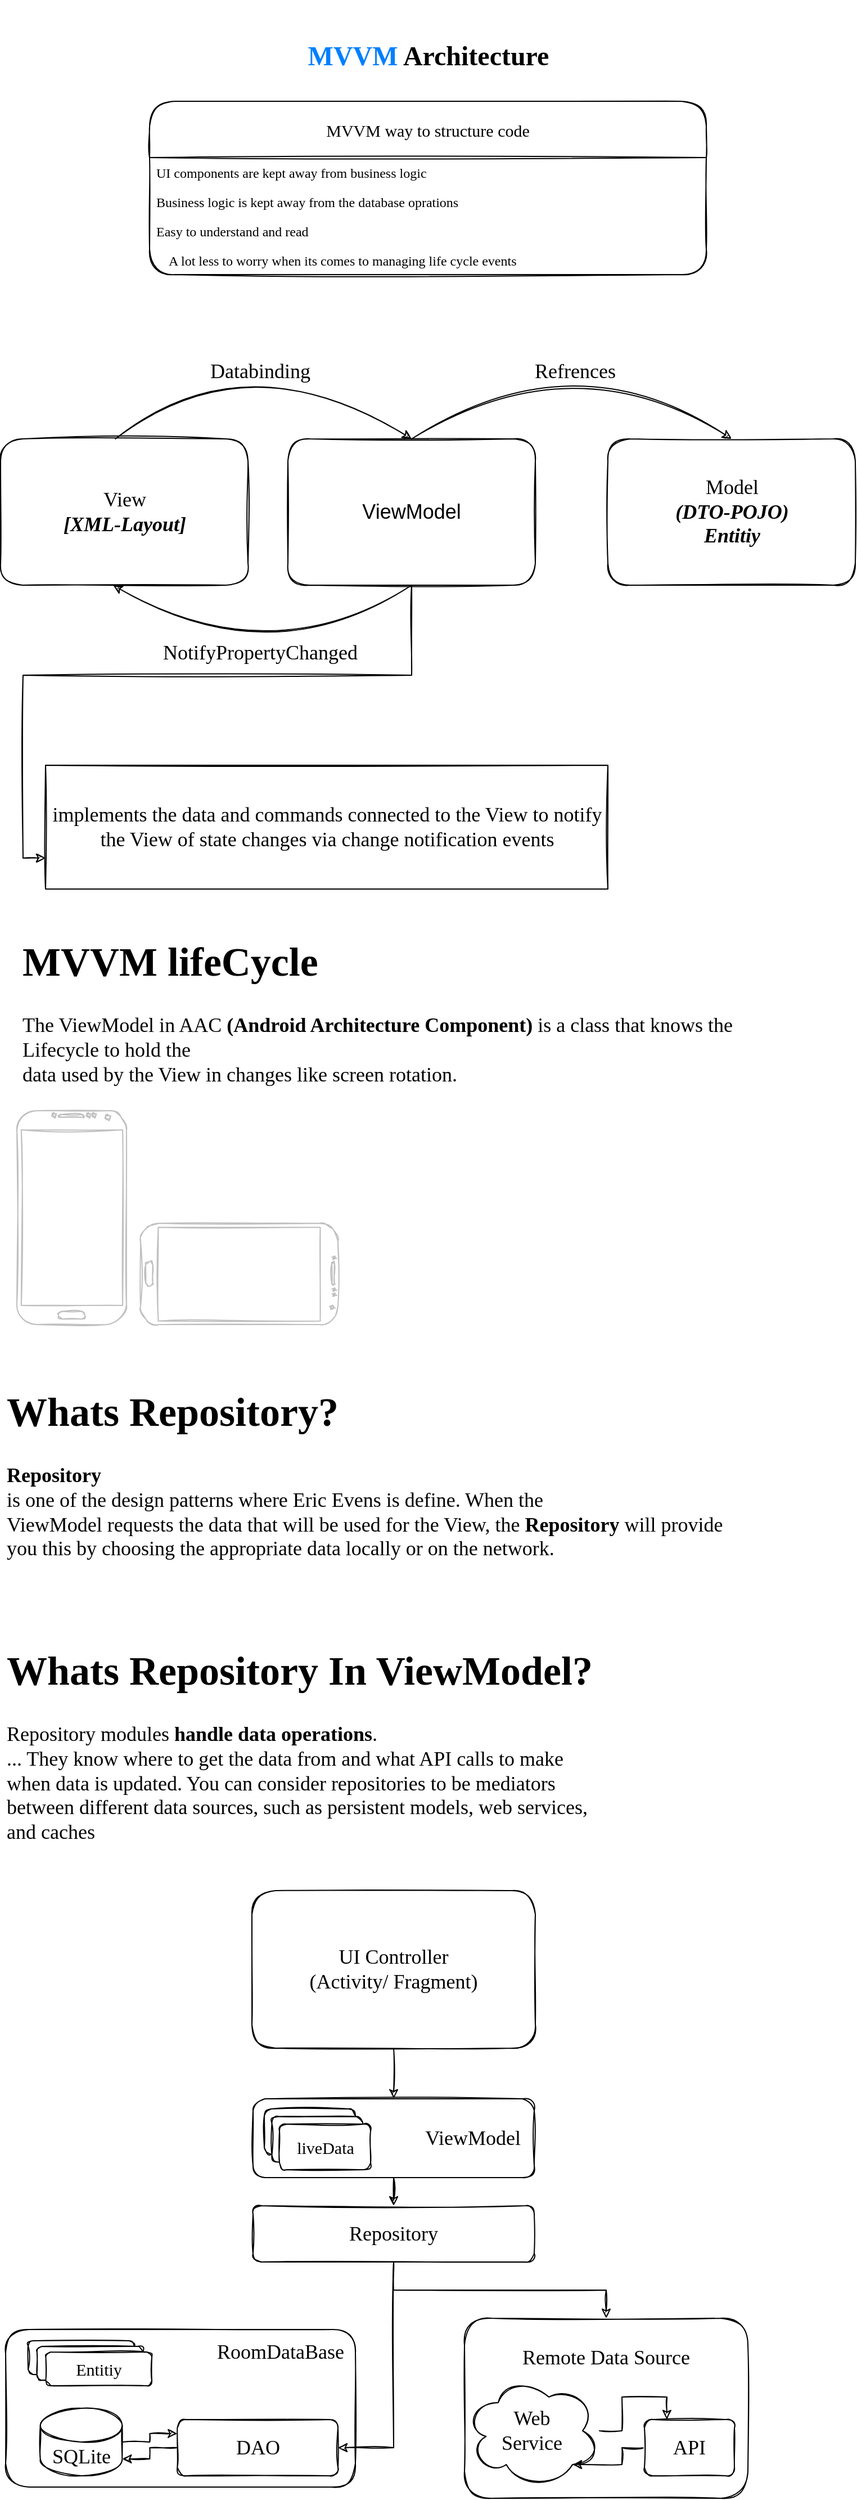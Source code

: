 <mxfile version="14.9.2" type="github">
  <diagram id="QZ7U8toWN5kSLHNz18gQ" name="Page-1">
    <mxGraphModel dx="643" dy="996" grid="1" gridSize="10" guides="1" tooltips="1" connect="1" arrows="1" fold="1" page="1" pageScale="1" pageWidth="850" pageHeight="1100" math="0" shadow="0">
      <root>
        <mxCell id="0" />
        <mxCell id="1" parent="0" />
        <mxCell id="Y-a5dnPzHRK2GmVt-JUI-1" value="&lt;h1&gt;&lt;font face=&quot;Lucida Console&quot;&gt;&lt;font color=&quot;#007FFF&quot;&gt;MVVM &lt;/font&gt;Architecture&lt;/font&gt;&lt;/h1&gt;" style="text;html=1;strokeColor=none;fillColor=none;align=center;verticalAlign=middle;whiteSpace=wrap;rounded=0;" parent="1" vertex="1">
          <mxGeometry x="275.5" y="20" width="300" height="100" as="geometry" />
        </mxCell>
        <mxCell id="Y-a5dnPzHRK2GmVt-JUI-3" value="MVVM way to structure code" style="swimlane;fontStyle=0;childLayout=stackLayout;horizontal=1;startSize=50;horizontalStack=0;resizeParent=1;resizeParentMax=0;resizeLast=0;collapsible=1;marginBottom=0;fontSize=15;&#xa;borderRadius:10;rounded=1;shadow=0;glass=0;sketch=1;fontFamily=Lucida Console;spacingBottom=0;" parent="1" vertex="1">
          <mxGeometry x="178" y="110" width="495" height="154" as="geometry" />
        </mxCell>
        <mxCell id="Y-a5dnPzHRK2GmVt-JUI-4" value="UI components are kept away from business logic" style="text;strokeColor=none;fillColor=none;align=left;verticalAlign=top;spacingLeft=4;spacingRight=4;overflow=hidden;rotatable=0;points=[[0,0.5],[1,0.5]];portConstraint=eastwest;fontFamily=Lucida Console;" parent="Y-a5dnPzHRK2GmVt-JUI-3" vertex="1">
          <mxGeometry y="50" width="495" height="26" as="geometry" />
        </mxCell>
        <mxCell id="Y-a5dnPzHRK2GmVt-JUI-5" value="Business logic is kept away from the database oprations" style="text;strokeColor=none;fillColor=none;align=left;verticalAlign=top;spacingLeft=4;spacingRight=4;overflow=hidden;rotatable=0;points=[[0,0.5],[1,0.5]];portConstraint=eastwest;fontFamily=Lucida Console;" parent="Y-a5dnPzHRK2GmVt-JUI-3" vertex="1">
          <mxGeometry y="76" width="495" height="26" as="geometry" />
        </mxCell>
        <mxCell id="Y-a5dnPzHRK2GmVt-JUI-6" value="Easy to understand and read" style="text;strokeColor=none;fillColor=none;align=left;verticalAlign=top;spacingLeft=4;spacingRight=4;overflow=hidden;rotatable=0;points=[[0,0.5],[1,0.5]];portConstraint=eastwest;fontFamily=Lucida Console;" parent="Y-a5dnPzHRK2GmVt-JUI-3" vertex="1">
          <mxGeometry y="102" width="495" height="26" as="geometry" />
        </mxCell>
        <mxCell id="Y-a5dnPzHRK2GmVt-JUI-9" value="A lot less to worry when its comes to managing life cycle events" style="text;strokeColor=none;fillColor=none;align=left;verticalAlign=top;spacingLeft=15;spacingRight=4;overflow=hidden;rotatable=0;points=[[0,0.5],[1,0.5]];portConstraint=eastwest;spacingBottom=0;fontFamily=Lucida Console;" parent="Y-a5dnPzHRK2GmVt-JUI-3" vertex="1">
          <mxGeometry y="128" width="495" height="26" as="geometry" />
        </mxCell>
        <mxCell id="NOsNoiqSnCsfZkaYTi22-2" value="&lt;div&gt;View&lt;/div&gt;&lt;div&gt;&lt;i&gt;&lt;b&gt;[XML-Layout]&lt;/b&gt;&lt;/i&gt;&lt;br&gt;&lt;/div&gt;" style="rounded=1;whiteSpace=wrap;html=1;sketch=1;fontFamily=Lucida Console;fontSize=18;" vertex="1" parent="1">
          <mxGeometry x="45.5" y="410" width="220" height="130" as="geometry" />
        </mxCell>
        <mxCell id="NOsNoiqSnCsfZkaYTi22-3" value="&lt;div&gt;Model&lt;/div&gt;&lt;div&gt;&lt;i&gt;&lt;b&gt;(DTO-POJO)&lt;/b&gt;&lt;/i&gt;&lt;/div&gt;&lt;div&gt;&lt;i&gt;&lt;b&gt;Entitiy&lt;/b&gt;&lt;/i&gt;&lt;br&gt;&lt;/div&gt;" style="rounded=1;whiteSpace=wrap;html=1;sketch=1;fontFamily=Lucida Console;fontSize=18;" vertex="1" parent="1">
          <mxGeometry x="585.5" y="410" width="220" height="130" as="geometry" />
        </mxCell>
        <mxCell id="NOsNoiqSnCsfZkaYTi22-22" style="edgeStyle=orthogonalEdgeStyle;rounded=0;sketch=1;orthogonalLoop=1;jettySize=auto;html=1;fontFamily=Lucida Console;fontSize=18;entryX=0;entryY=0.75;entryDx=0;entryDy=0;" edge="1" parent="1" source="NOsNoiqSnCsfZkaYTi22-4" target="NOsNoiqSnCsfZkaYTi22-23">
          <mxGeometry relative="1" as="geometry">
            <mxPoint x="520" y="610" as="targetPoint" />
          </mxGeometry>
        </mxCell>
        <mxCell id="NOsNoiqSnCsfZkaYTi22-4" value="&lt;div&gt;ViewModel&lt;/div&gt;" style="rounded=1;whiteSpace=wrap;html=1;sketch=1;fontSize=18;" vertex="1" parent="1">
          <mxGeometry x="301" y="410" width="220" height="130" as="geometry" />
        </mxCell>
        <mxCell id="NOsNoiqSnCsfZkaYTi22-6" value="Databinding" style="curved=1;endArrow=classic;html=1;fontFamily=Lucida Console;fontSize=18;exitX=0.464;exitY=0;exitDx=0;exitDy=0;exitPerimeter=0;entryX=0.5;entryY=0;entryDx=0;entryDy=0;sketch=1;" edge="1" parent="1" source="NOsNoiqSnCsfZkaYTi22-2" target="NOsNoiqSnCsfZkaYTi22-4">
          <mxGeometry x="0.081" y="-20" width="50" height="50" relative="1" as="geometry">
            <mxPoint x="155.5" y="390" as="sourcePoint" />
            <mxPoint x="205.5" y="340" as="targetPoint" />
            <Array as="points">
              <mxPoint x="265.5" y="320" />
            </Array>
            <mxPoint as="offset" />
          </mxGeometry>
        </mxCell>
        <mxCell id="NOsNoiqSnCsfZkaYTi22-7" value="" style="curved=1;endArrow=classic;html=1;fontFamily=Lucida Console;fontSize=18;exitX=0.5;exitY=1;exitDx=0;exitDy=0;entryX=0.455;entryY=1;entryDx=0;entryDy=0;sketch=1;entryPerimeter=0;" edge="1" parent="1" source="NOsNoiqSnCsfZkaYTi22-4" target="NOsNoiqSnCsfZkaYTi22-2">
          <mxGeometry width="50" height="50" relative="1" as="geometry">
            <mxPoint x="135.5" y="620" as="sourcePoint" />
            <mxPoint x="398.92" y="620" as="targetPoint" />
            <Array as="points">
              <mxPoint x="285.5" y="620" />
            </Array>
          </mxGeometry>
        </mxCell>
        <mxCell id="NOsNoiqSnCsfZkaYTi22-9" value="NotifyPropertyChanged" style="edgeLabel;html=1;align=center;verticalAlign=middle;resizable=0;points=[];fontSize=18;fontFamily=Lucida Console;" vertex="1" connectable="0" parent="NOsNoiqSnCsfZkaYTi22-7">
          <mxGeometry x="0.132" y="-26" relative="1" as="geometry">
            <mxPoint y="16" as="offset" />
          </mxGeometry>
        </mxCell>
        <mxCell id="NOsNoiqSnCsfZkaYTi22-8" value="Refrences" style="curved=1;endArrow=classic;html=1;fontFamily=Lucida Console;fontSize=18;exitX=0.5;exitY=0;exitDx=0;exitDy=0;entryX=0.5;entryY=0;entryDx=0;entryDy=0;sketch=1;" edge="1" parent="1" source="NOsNoiqSnCsfZkaYTi22-4" target="NOsNoiqSnCsfZkaYTi22-3">
          <mxGeometry x="0.108" y="-25" width="50" height="50" relative="1" as="geometry">
            <mxPoint x="475.5" y="390" as="sourcePoint" />
            <mxPoint x="738.92" y="390" as="targetPoint" />
            <Array as="points">
              <mxPoint x="555.5" y="320" />
            </Array>
            <mxPoint as="offset" />
          </mxGeometry>
        </mxCell>
        <mxCell id="NOsNoiqSnCsfZkaYTi22-19" value="&lt;h1&gt;MVVM lifeCycle&lt;br&gt;&lt;/h1&gt;&lt;p&gt;The ViewModel in AAC &lt;strong class=&quot;ir kc&quot;&gt;(Android Architecture Component)&lt;/strong&gt; is a class that knows the Lifecycle to hold the &lt;br&gt;data used by the View in changes like screen rotation.&lt;br&gt;&lt;/p&gt;" style="text;html=1;strokeColor=none;fillColor=none;spacing=5;spacingTop=-20;whiteSpace=wrap;overflow=hidden;rounded=0;sketch=1;fontFamily=Lucida Console;fontSize=18;" vertex="1" parent="1">
          <mxGeometry x="60" y="840" width="650" height="160" as="geometry" />
        </mxCell>
        <mxCell id="NOsNoiqSnCsfZkaYTi22-20" value="" style="verticalLabelPosition=bottom;verticalAlign=top;html=1;shadow=0;dashed=0;strokeWidth=1;shape=mxgraph.android.phone2;strokeColor=#c0c0c0;sketch=1;fontFamily=Lucida Console;fontSize=18;" vertex="1" parent="1">
          <mxGeometry x="60" y="1007" width="97.44" height="190" as="geometry" />
        </mxCell>
        <mxCell id="NOsNoiqSnCsfZkaYTi22-21" value="" style="verticalLabelPosition=bottom;verticalAlign=top;html=1;shadow=0;dashed=0;strokeWidth=1;shape=mxgraph.android.phone2;strokeColor=#c0c0c0;direction=south;sketch=1;fontFamily=Lucida Console;fontSize=18;" vertex="1" parent="1">
          <mxGeometry x="170" y="1107" width="175.5" height="90" as="geometry" />
        </mxCell>
        <mxCell id="NOsNoiqSnCsfZkaYTi22-23" value="implements the data and commands connected to the View to notify the View of state changes via change notification events" style="text;html=1;fillColor=none;align=center;verticalAlign=middle;whiteSpace=wrap;rounded=0;sketch=1;fontFamily=Lucida Console;fontSize=18;strokeColor=#000000;" vertex="1" parent="1">
          <mxGeometry x="85.5" y="700" width="500" height="110" as="geometry" />
        </mxCell>
        <mxCell id="NOsNoiqSnCsfZkaYTi22-26" value="&lt;h1&gt;Whats Repository?&lt;/h1&gt;&lt;p&gt;&lt;span class=&quot;ILfuVd NA6bn&quot;&gt;&lt;span class=&quot;hgKElc&quot;&gt;&lt;span dir=&quot;ltr&quot;&gt;&lt;b&gt;Repository&lt;/b&gt;&lt;br&gt; is one of the design patterns where Eric Evens is define. When the &lt;br&gt;ViewModel requests the data that will be used for the View, the &lt;b&gt;Repository&lt;/b&gt; will provide you this by choosing the appropriate data locally or on the network.&lt;/span&gt;&lt;/span&gt;&lt;/span&gt;&lt;/p&gt;" style="text;html=1;strokeColor=none;fillColor=none;spacing=5;spacingTop=-20;whiteSpace=wrap;overflow=hidden;rounded=0;sketch=1;fontFamily=Lucida Console;fontSize=18;" vertex="1" parent="1">
          <mxGeometry x="45.5" y="1240" width="650" height="220" as="geometry" />
        </mxCell>
        <mxCell id="NOsNoiqSnCsfZkaYTi22-27" value="&lt;h1&gt;Whats Repository In ViewModel?&lt;/h1&gt;&lt;p&gt;&lt;span class=&quot;ILfuVd NA6bn&quot;&gt;&lt;span class=&quot;hgKElc&quot;&gt;&lt;span dir=&quot;ltr&quot;&gt;Repository modules &lt;b&gt;handle data operations&lt;/b&gt;.&lt;br/&gt; ... They know where to get the data from and what API calls to make &lt;br/&gt;when data is updated. You can consider repositories to be mediators &lt;br/&gt;between different data sources, such as persistent models, web services,&lt;br/&gt; and caches&lt;/span&gt;&lt;/span&gt;&lt;/span&gt;&lt;/p&gt;" style="text;html=1;strokeColor=none;fillColor=none;spacing=5;spacingTop=-20;whiteSpace=wrap;overflow=hidden;rounded=0;sketch=1;fontFamily=Lucida Console;fontSize=18;" vertex="1" parent="1">
          <mxGeometry x="45.5" y="1470" width="754.5" height="230" as="geometry" />
        </mxCell>
        <mxCell id="NOsNoiqSnCsfZkaYTi22-37" style="edgeStyle=orthogonalEdgeStyle;rounded=0;sketch=1;orthogonalLoop=1;jettySize=auto;html=1;fontFamily=Lucida Console;fontSize=18;" edge="1" parent="1" source="NOsNoiqSnCsfZkaYTi22-28" target="NOsNoiqSnCsfZkaYTi22-29">
          <mxGeometry relative="1" as="geometry" />
        </mxCell>
        <mxCell id="NOsNoiqSnCsfZkaYTi22-28" value="&lt;div&gt;UI Controller&lt;/div&gt;&lt;div&gt;(Activity/ Fragment)&lt;br&gt;&lt;/div&gt;" style="rounded=1;whiteSpace=wrap;html=1;sketch=1;fontFamily=Lucida Console;fontSize=18;strokeColor=#000000;" vertex="1" parent="1">
          <mxGeometry x="269" y="1700" width="252" height="140" as="geometry" />
        </mxCell>
        <mxCell id="NOsNoiqSnCsfZkaYTi22-36" value="" style="group" vertex="1" connectable="0" parent="1">
          <mxGeometry x="270" y="1885" width="250" height="70" as="geometry" />
        </mxCell>
        <mxCell id="NOsNoiqSnCsfZkaYTi22-29" value="&lt;div align=&quot;right&quot;&gt;ViewModel&lt;/div&gt;" style="rounded=1;whiteSpace=wrap;html=1;sketch=1;fontFamily=Lucida Console;fontSize=18;strokeColor=#000000;align=right;spacingRight=10;" vertex="1" parent="NOsNoiqSnCsfZkaYTi22-36">
          <mxGeometry width="250" height="70" as="geometry" />
        </mxCell>
        <mxCell id="NOsNoiqSnCsfZkaYTi22-34" value="" style="group" vertex="1" connectable="0" parent="NOsNoiqSnCsfZkaYTi22-36">
          <mxGeometry x="10" y="9" width="94.5" height="54" as="geometry" />
        </mxCell>
        <mxCell id="NOsNoiqSnCsfZkaYTi22-31" value="" style="rounded=1;whiteSpace=wrap;html=1;sketch=1;fontFamily=Lucida Console;fontSize=18;strokeColor=#000000;" vertex="1" parent="NOsNoiqSnCsfZkaYTi22-34">
          <mxGeometry width="81" height="40.5" as="geometry" />
        </mxCell>
        <mxCell id="NOsNoiqSnCsfZkaYTi22-32" value="" style="rounded=1;whiteSpace=wrap;html=1;sketch=1;fontFamily=Lucida Console;fontSize=18;strokeColor=#000000;" vertex="1" parent="NOsNoiqSnCsfZkaYTi22-34">
          <mxGeometry x="6.75" y="6.75" width="81" height="40.5" as="geometry" />
        </mxCell>
        <mxCell id="NOsNoiqSnCsfZkaYTi22-33" value="&lt;font style=&quot;font-size: 15px&quot;&gt;liveData&lt;/font&gt;" style="rounded=1;whiteSpace=wrap;html=1;sketch=1;fontFamily=Lucida Console;fontSize=18;strokeColor=#000000;" vertex="1" parent="NOsNoiqSnCsfZkaYTi22-34">
          <mxGeometry x="13.5" y="13.5" width="81" height="40.5" as="geometry" />
        </mxCell>
        <mxCell id="NOsNoiqSnCsfZkaYTi22-65" style="edgeStyle=orthogonalEdgeStyle;rounded=0;sketch=1;orthogonalLoop=1;jettySize=auto;html=1;fontFamily=Lucida Console;fontSize=18;" edge="1" parent="1" source="NOsNoiqSnCsfZkaYTi22-38" target="NOsNoiqSnCsfZkaYTi22-53">
          <mxGeometry relative="1" as="geometry" />
        </mxCell>
        <mxCell id="NOsNoiqSnCsfZkaYTi22-38" value="Repository" style="rounded=1;whiteSpace=wrap;html=1;sketch=1;fontFamily=Lucida Console;fontSize=18;strokeColor=#000000;" vertex="1" parent="1">
          <mxGeometry x="270" y="1980" width="250" height="50" as="geometry" />
        </mxCell>
        <mxCell id="NOsNoiqSnCsfZkaYTi22-40" style="edgeStyle=orthogonalEdgeStyle;rounded=0;sketch=1;orthogonalLoop=1;jettySize=auto;html=1;exitX=0.5;exitY=1;exitDx=0;exitDy=0;fontFamily=Lucida Console;fontSize=18;" edge="1" parent="1" source="NOsNoiqSnCsfZkaYTi22-29" target="NOsNoiqSnCsfZkaYTi22-38">
          <mxGeometry relative="1" as="geometry" />
        </mxCell>
        <mxCell id="NOsNoiqSnCsfZkaYTi22-51" value="" style="group" vertex="1" connectable="0" parent="1">
          <mxGeometry x="50" y="2090" width="311" height="140" as="geometry" />
        </mxCell>
        <mxCell id="NOsNoiqSnCsfZkaYTi22-41" value="RoomDataBase" style="rounded=1;whiteSpace=wrap;html=1;sketch=1;fontFamily=Lucida Console;fontSize=18;strokeColor=#000000;align=right;spacing=0;spacingBottom=100;spacingRight=10;" vertex="1" parent="NOsNoiqSnCsfZkaYTi22-51">
          <mxGeometry width="311" height="140" as="geometry" />
        </mxCell>
        <mxCell id="NOsNoiqSnCsfZkaYTi22-42" value="" style="group" vertex="1" connectable="0" parent="NOsNoiqSnCsfZkaYTi22-51">
          <mxGeometry x="20" y="10" width="110" height="40" as="geometry" />
        </mxCell>
        <mxCell id="NOsNoiqSnCsfZkaYTi22-43" value="" style="rounded=1;whiteSpace=wrap;html=1;sketch=1;fontFamily=Lucida Console;fontSize=18;strokeColor=#000000;" vertex="1" parent="NOsNoiqSnCsfZkaYTi22-42">
          <mxGeometry width="94.286" height="30" as="geometry" />
        </mxCell>
        <mxCell id="NOsNoiqSnCsfZkaYTi22-44" value="" style="rounded=1;whiteSpace=wrap;html=1;sketch=1;fontFamily=Lucida Console;fontSize=18;strokeColor=#000000;" vertex="1" parent="NOsNoiqSnCsfZkaYTi22-42">
          <mxGeometry x="7.857" y="5" width="94.286" height="30" as="geometry" />
        </mxCell>
        <mxCell id="NOsNoiqSnCsfZkaYTi22-45" value="&lt;font style=&quot;font-size: 15px&quot;&gt;Entitiy&lt;/font&gt;" style="rounded=1;whiteSpace=wrap;html=1;sketch=1;fontFamily=Lucida Console;fontSize=18;strokeColor=#000000;" vertex="1" parent="NOsNoiqSnCsfZkaYTi22-42">
          <mxGeometry x="15.714" y="10" width="94.286" height="30" as="geometry" />
        </mxCell>
        <mxCell id="NOsNoiqSnCsfZkaYTi22-46" value="DAO" style="rounded=1;whiteSpace=wrap;html=1;sketch=1;fontFamily=Lucida Console;fontSize=18;strokeColor=#000000;" vertex="1" parent="NOsNoiqSnCsfZkaYTi22-51">
          <mxGeometry x="152.64" y="80" width="142.86" height="50" as="geometry" />
        </mxCell>
        <mxCell id="NOsNoiqSnCsfZkaYTi22-48" style="edgeStyle=orthogonalEdgeStyle;rounded=0;sketch=1;orthogonalLoop=1;jettySize=auto;html=1;entryX=0;entryY=0.25;entryDx=0;entryDy=0;fontFamily=Lucida Console;fontSize=18;" edge="1" parent="NOsNoiqSnCsfZkaYTi22-51" source="NOsNoiqSnCsfZkaYTi22-47" target="NOsNoiqSnCsfZkaYTi22-46">
          <mxGeometry relative="1" as="geometry" />
        </mxCell>
        <mxCell id="NOsNoiqSnCsfZkaYTi22-47" value="SQLite" style="shape=cylinder3;whiteSpace=wrap;html=1;boundedLbl=1;backgroundOutline=1;size=15;sketch=1;fontFamily=Lucida Console;fontSize=18;strokeColor=#000000;align=center;" vertex="1" parent="NOsNoiqSnCsfZkaYTi22-51">
          <mxGeometry x="30.88" y="70" width="72.75" height="60" as="geometry" />
        </mxCell>
        <mxCell id="NOsNoiqSnCsfZkaYTi22-49" style="edgeStyle=orthogonalEdgeStyle;rounded=0;sketch=1;orthogonalLoop=1;jettySize=auto;html=1;fontFamily=Lucida Console;fontSize=18;entryX=1;entryY=1;entryDx=0;entryDy=-15;entryPerimeter=0;" edge="1" parent="NOsNoiqSnCsfZkaYTi22-51" source="NOsNoiqSnCsfZkaYTi22-46" target="NOsNoiqSnCsfZkaYTi22-47">
          <mxGeometry relative="1" as="geometry" />
        </mxCell>
        <mxCell id="NOsNoiqSnCsfZkaYTi22-52" style="edgeStyle=orthogonalEdgeStyle;rounded=0;sketch=1;orthogonalLoop=1;jettySize=auto;html=1;exitX=0.5;exitY=1;exitDx=0;exitDy=0;entryX=1;entryY=0.5;entryDx=0;entryDy=0;fontFamily=Lucida Console;fontSize=18;" edge="1" parent="1" source="NOsNoiqSnCsfZkaYTi22-38" target="NOsNoiqSnCsfZkaYTi22-46">
          <mxGeometry relative="1" as="geometry" />
        </mxCell>
        <mxCell id="NOsNoiqSnCsfZkaYTi22-64" value="" style="group" vertex="1" connectable="0" parent="1">
          <mxGeometry x="458" y="2080" width="252" height="160" as="geometry" />
        </mxCell>
        <mxCell id="NOsNoiqSnCsfZkaYTi22-53" value="Remote Data Source" style="rounded=1;whiteSpace=wrap;html=1;sketch=1;fontFamily=Lucida Console;fontSize=18;strokeColor=#000000;spacing=0;spacingBottom=90;" vertex="1" parent="NOsNoiqSnCsfZkaYTi22-64">
          <mxGeometry width="252" height="160" as="geometry" />
        </mxCell>
        <mxCell id="NOsNoiqSnCsfZkaYTi22-54" value="&lt;div&gt;Web&lt;/div&gt;&lt;div&gt;Service&lt;br&gt;&lt;/div&gt;" style="ellipse;shape=cloud;whiteSpace=wrap;html=1;sketch=1;fontFamily=Lucida Console;fontSize=18;strokeColor=#000000;align=center;" vertex="1" parent="NOsNoiqSnCsfZkaYTi22-64">
          <mxGeometry y="50" width="120" height="100" as="geometry" />
        </mxCell>
        <mxCell id="NOsNoiqSnCsfZkaYTi22-61" style="edgeStyle=orthogonalEdgeStyle;rounded=0;sketch=1;orthogonalLoop=1;jettySize=auto;html=1;entryX=0.8;entryY=0.8;entryDx=0;entryDy=0;entryPerimeter=0;fontFamily=Lucida Console;fontSize=18;" edge="1" parent="NOsNoiqSnCsfZkaYTi22-64" source="NOsNoiqSnCsfZkaYTi22-55" target="NOsNoiqSnCsfZkaYTi22-54">
          <mxGeometry relative="1" as="geometry" />
        </mxCell>
        <mxCell id="NOsNoiqSnCsfZkaYTi22-55" value="API" style="rounded=1;whiteSpace=wrap;html=1;sketch=1;fontFamily=Lucida Console;fontSize=18;strokeColor=#000000;" vertex="1" parent="NOsNoiqSnCsfZkaYTi22-64">
          <mxGeometry x="160" y="90" width="80" height="50" as="geometry" />
        </mxCell>
        <mxCell id="NOsNoiqSnCsfZkaYTi22-59" style="edgeStyle=orthogonalEdgeStyle;rounded=0;sketch=1;orthogonalLoop=1;jettySize=auto;html=1;entryX=0.25;entryY=0;entryDx=0;entryDy=0;fontFamily=Lucida Console;fontSize=18;" edge="1" parent="NOsNoiqSnCsfZkaYTi22-64" source="NOsNoiqSnCsfZkaYTi22-54" target="NOsNoiqSnCsfZkaYTi22-55">
          <mxGeometry relative="1" as="geometry" />
        </mxCell>
      </root>
    </mxGraphModel>
  </diagram>
</mxfile>
